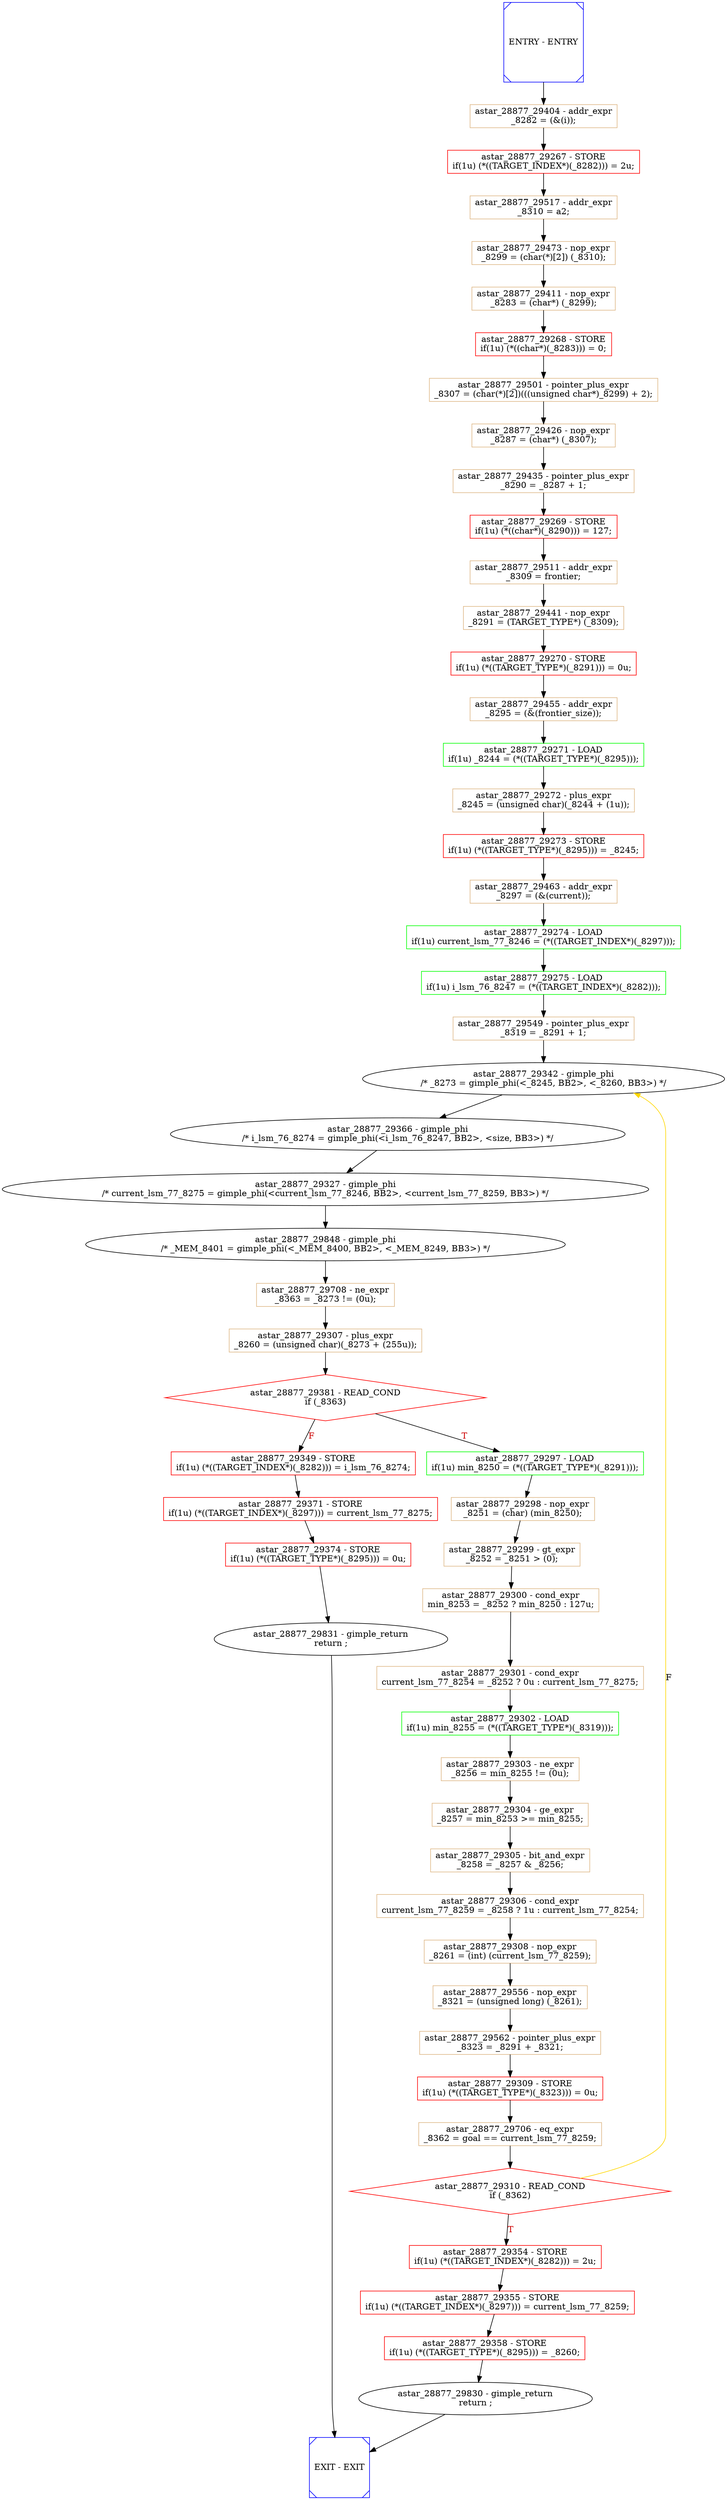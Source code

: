 digraph G {
0[color=blue,shape=Msquare,label="ENTRY - ENTRY"];
1[color=blue,shape=Msquare,label="EXIT - EXIT"];
2[color=burlywood,shape=box,label="astar_28877_29404 - addr_expr\n_8282 = (&(i));\n"];
3[color=red,shape=box,label="astar_28877_29267 - STORE\nif(1u) (*((TARGET_INDEX*)(_8282))) = 2u;\n"];
4[color=burlywood,shape=box,label="astar_28877_29517 - addr_expr\n_8310 = a2;\n"];
5[color=burlywood,shape=box,label="astar_28877_29473 - nop_expr\n_8299 = (char(*)[2]) (_8310);\n"];
6[color=burlywood,shape=box,label="astar_28877_29411 - nop_expr\n_8283 = (char*) (_8299);\n"];
7[color=red,shape=box,label="astar_28877_29268 - STORE\nif(1u) (*((char*)(_8283))) = 0;\n"];
8[color=burlywood,shape=box,label="astar_28877_29501 - pointer_plus_expr\n_8307 = (char(*)[2])(((unsigned char*)_8299) + 2);\n"];
9[color=burlywood,shape=box,label="astar_28877_29426 - nop_expr\n_8287 = (char*) (_8307);\n"];
10[color=burlywood,shape=box,label="astar_28877_29435 - pointer_plus_expr\n_8290 = _8287 + 1;\n"];
11[color=red,shape=box,label="astar_28877_29269 - STORE\nif(1u) (*((char*)(_8290))) = 127;\n"];
12[color=burlywood,shape=box,label="astar_28877_29511 - addr_expr\n_8309 = frontier;\n"];
13[color=burlywood,shape=box,label="astar_28877_29441 - nop_expr\n_8291 = (TARGET_TYPE*) (_8309);\n"];
14[color=red,shape=box,label="astar_28877_29270 - STORE\nif(1u) (*((TARGET_TYPE*)(_8291))) = 0u;\n"];
15[color=burlywood,shape=box,label="astar_28877_29455 - addr_expr\n_8295 = (&(frontier_size));\n"];
16[color=green,shape=box,label="astar_28877_29271 - LOAD\nif(1u) _8244 = (*((TARGET_TYPE*)(_8295)));\n"];
17[color=burlywood,shape=box,label="astar_28877_29272 - plus_expr\n_8245 = (unsigned char)(_8244 + (1u));\n"];
18[color=red,shape=box,label="astar_28877_29273 - STORE\nif(1u) (*((TARGET_TYPE*)(_8295))) = _8245;\n"];
19[color=burlywood,shape=box,label="astar_28877_29463 - addr_expr\n_8297 = (&(current));\n"];
20[color=green,shape=box,label="astar_28877_29274 - LOAD\nif(1u) current_lsm_77_8246 = (*((TARGET_INDEX*)(_8297)));\n"];
21[color=green,shape=box,label="astar_28877_29275 - LOAD\nif(1u) i_lsm_76_8247 = (*((TARGET_INDEX*)(_8282)));\n"];
22[color=burlywood,shape=box,label="astar_28877_29549 - pointer_plus_expr\n_8319 = _8291 + 1;\n"];
23[label="astar_28877_29342 - gimple_phi\n/* _8273 = gimple_phi(<_8245, BB2>, <_8260, BB3>) */\n"];
24[color=green,shape=box,label="astar_28877_29297 - LOAD\nif(1u) min_8250 = (*((TARGET_TYPE*)(_8291)));\n"];
25[color=burlywood,shape=box,label="astar_28877_29298 - nop_expr\n_8251 = (char) (min_8250);\n"];
26[color=burlywood,shape=box,label="astar_28877_29299 - gt_expr\n_8252 = _8251 > (0);\n"];
27[color=burlywood,shape=box,label="astar_28877_29300 - cond_expr\nmin_8253 = _8252 ? min_8250 : 127u;\n"];
28[color=burlywood,shape=box,label="astar_28877_29301 - cond_expr\ncurrent_lsm_77_8254 = _8252 ? 0u : current_lsm_77_8275;\n"];
29[color=green,shape=box,label="astar_28877_29302 - LOAD\nif(1u) min_8255 = (*((TARGET_TYPE*)(_8319)));\n"];
30[color=burlywood,shape=box,label="astar_28877_29303 - ne_expr\n_8256 = min_8255 != (0u);\n"];
31[color=burlywood,shape=box,label="astar_28877_29304 - ge_expr\n_8257 = min_8253 >= min_8255;\n"];
32[color=burlywood,shape=box,label="astar_28877_29305 - bit_and_expr\n_8258 = _8257 & _8256;\n"];
33[color=burlywood,shape=box,label="astar_28877_29306 - cond_expr\ncurrent_lsm_77_8259 = _8258 ? 1u : current_lsm_77_8254;\n"];
34[color=burlywood,shape=box,label="astar_28877_29308 - nop_expr\n_8261 = (int) (current_lsm_77_8259);\n"];
35[color=burlywood,shape=box,label="astar_28877_29556 - nop_expr\n_8321 = (unsigned long) (_8261);\n"];
36[color=burlywood,shape=box,label="astar_28877_29562 - pointer_plus_expr\n_8323 = _8291 + _8321;\n"];
37[color=red,shape=box,label="astar_28877_29309 - STORE\nif(1u) (*((TARGET_TYPE*)(_8323))) = 0u;\n"];
38[color=burlywood,shape=box,label="astar_28877_29706 - eq_expr\n_8362 = goal == current_lsm_77_8259;\n"];
39[color=red,shape=diamond,label="astar_28877_29310 - READ_COND\nif (_8362)\n"];
40[color=red,shape=box,label="astar_28877_29354 - STORE\nif(1u) (*((TARGET_INDEX*)(_8282))) = 2u;\n"];
41[color=red,shape=box,label="astar_28877_29355 - STORE\nif(1u) (*((TARGET_INDEX*)(_8297))) = current_lsm_77_8259;\n"];
42[color=red,shape=box,label="astar_28877_29358 - STORE\nif(1u) (*((TARGET_TYPE*)(_8295))) = _8260;\n"];
43[label="astar_28877_29830 - gimple_return\nreturn ;\n"];
44[label="astar_28877_29366 - gimple_phi\n/* i_lsm_76_8274 = gimple_phi(<i_lsm_76_8247, BB2>, <size, BB3>) */\n"];
45[label="astar_28877_29327 - gimple_phi\n/* current_lsm_77_8275 = gimple_phi(<current_lsm_77_8246, BB2>, <current_lsm_77_8259, BB3>) */\n"];
46[label="astar_28877_29848 - gimple_phi\n/* _MEM_8401 = gimple_phi(<_MEM_8400, BB2>, <_MEM_8249, BB3>) */\n"];
47[color=burlywood,shape=box,label="astar_28877_29708 - ne_expr\n_8363 = _8273 != (0u);\n"];
48[color=burlywood,shape=box,label="astar_28877_29307 - plus_expr\n_8260 = (unsigned char)(_8273 + (255u));\n"];
49[color=red,shape=diamond,label="astar_28877_29381 - READ_COND\nif (_8363)\n"];
50[color=red,shape=box,label="astar_28877_29349 - STORE\nif(1u) (*((TARGET_INDEX*)(_8282))) = i_lsm_76_8274;\n"];
51[color=red,shape=box,label="astar_28877_29371 - STORE\nif(1u) (*((TARGET_INDEX*)(_8297))) = current_lsm_77_8275;\n"];
52[color=red,shape=box,label="astar_28877_29374 - STORE\nif(1u) (*((TARGET_TYPE*)(_8295))) = 0u;\n"];
53[label="astar_28877_29831 - gimple_return\nreturn ;\n"];
0->2 [fontcolor=red3,label=""];
2->3 [fontcolor=red3,label=""];
3->4 [fontcolor=red3,label=""];
4->5 [fontcolor=red3,label=""];
5->6 [fontcolor=red3,label=""];
6->7 [fontcolor=red3,label=""];
7->8 [fontcolor=red3,label=""];
8->9 [fontcolor=red3,label=""];
9->10 [fontcolor=red3,label=""];
10->11 [fontcolor=red3,label=""];
11->12 [fontcolor=red3,label=""];
12->13 [fontcolor=red3,label=""];
13->14 [fontcolor=red3,label=""];
14->15 [fontcolor=red3,label=""];
15->16 [fontcolor=red3,label=""];
16->17 [fontcolor=red3,label=""];
17->18 [fontcolor=red3,label=""];
18->19 [fontcolor=red3,label=""];
19->20 [fontcolor=red3,label=""];
20->21 [fontcolor=red3,label=""];
21->22 [fontcolor=red3,label=""];
22->23 [fontcolor=red3,label=""];
24->25 [fontcolor=red3,label=""];
25->26 [fontcolor=red3,label=""];
26->27 [fontcolor=red3,label=""];
27->28 [fontcolor=red3,label=""];
28->29 [fontcolor=red3,label=""];
29->30 [fontcolor=red3,label=""];
30->31 [fontcolor=red3,label=""];
31->32 [fontcolor=red3,label=""];
32->33 [fontcolor=red3,label=""];
33->34 [fontcolor=red3,label=""];
34->35 [fontcolor=red3,label=""];
35->36 [fontcolor=red3,label=""];
36->37 [fontcolor=red3,label=""];
37->38 [fontcolor=red3,label=""];
38->39 [fontcolor=red3,label=""];
39->40 [fontcolor=red3,label="T"];
39->23 [color=gold,label="F"];
40->41 [fontcolor=red3,label=""];
41->42 [fontcolor=red3,label=""];
42->43 [fontcolor=red3,label=""];
43->1 [fontcolor=red3,label=""];
23->44 [fontcolor=red3,label=""];
44->45 [fontcolor=red3,label=""];
45->46 [fontcolor=red3,label=""];
46->47 [fontcolor=red3,label=""];
47->48 [fontcolor=red3,label=""];
48->49 [fontcolor=red3,label=""];
49->24 [fontcolor=red3,label="T"];
49->50 [fontcolor=red3,label="F"];
50->51 [fontcolor=red3,label=""];
51->52 [fontcolor=red3,label=""];
52->53 [fontcolor=red3,label=""];
53->1 [fontcolor=red3,label=""];
}
